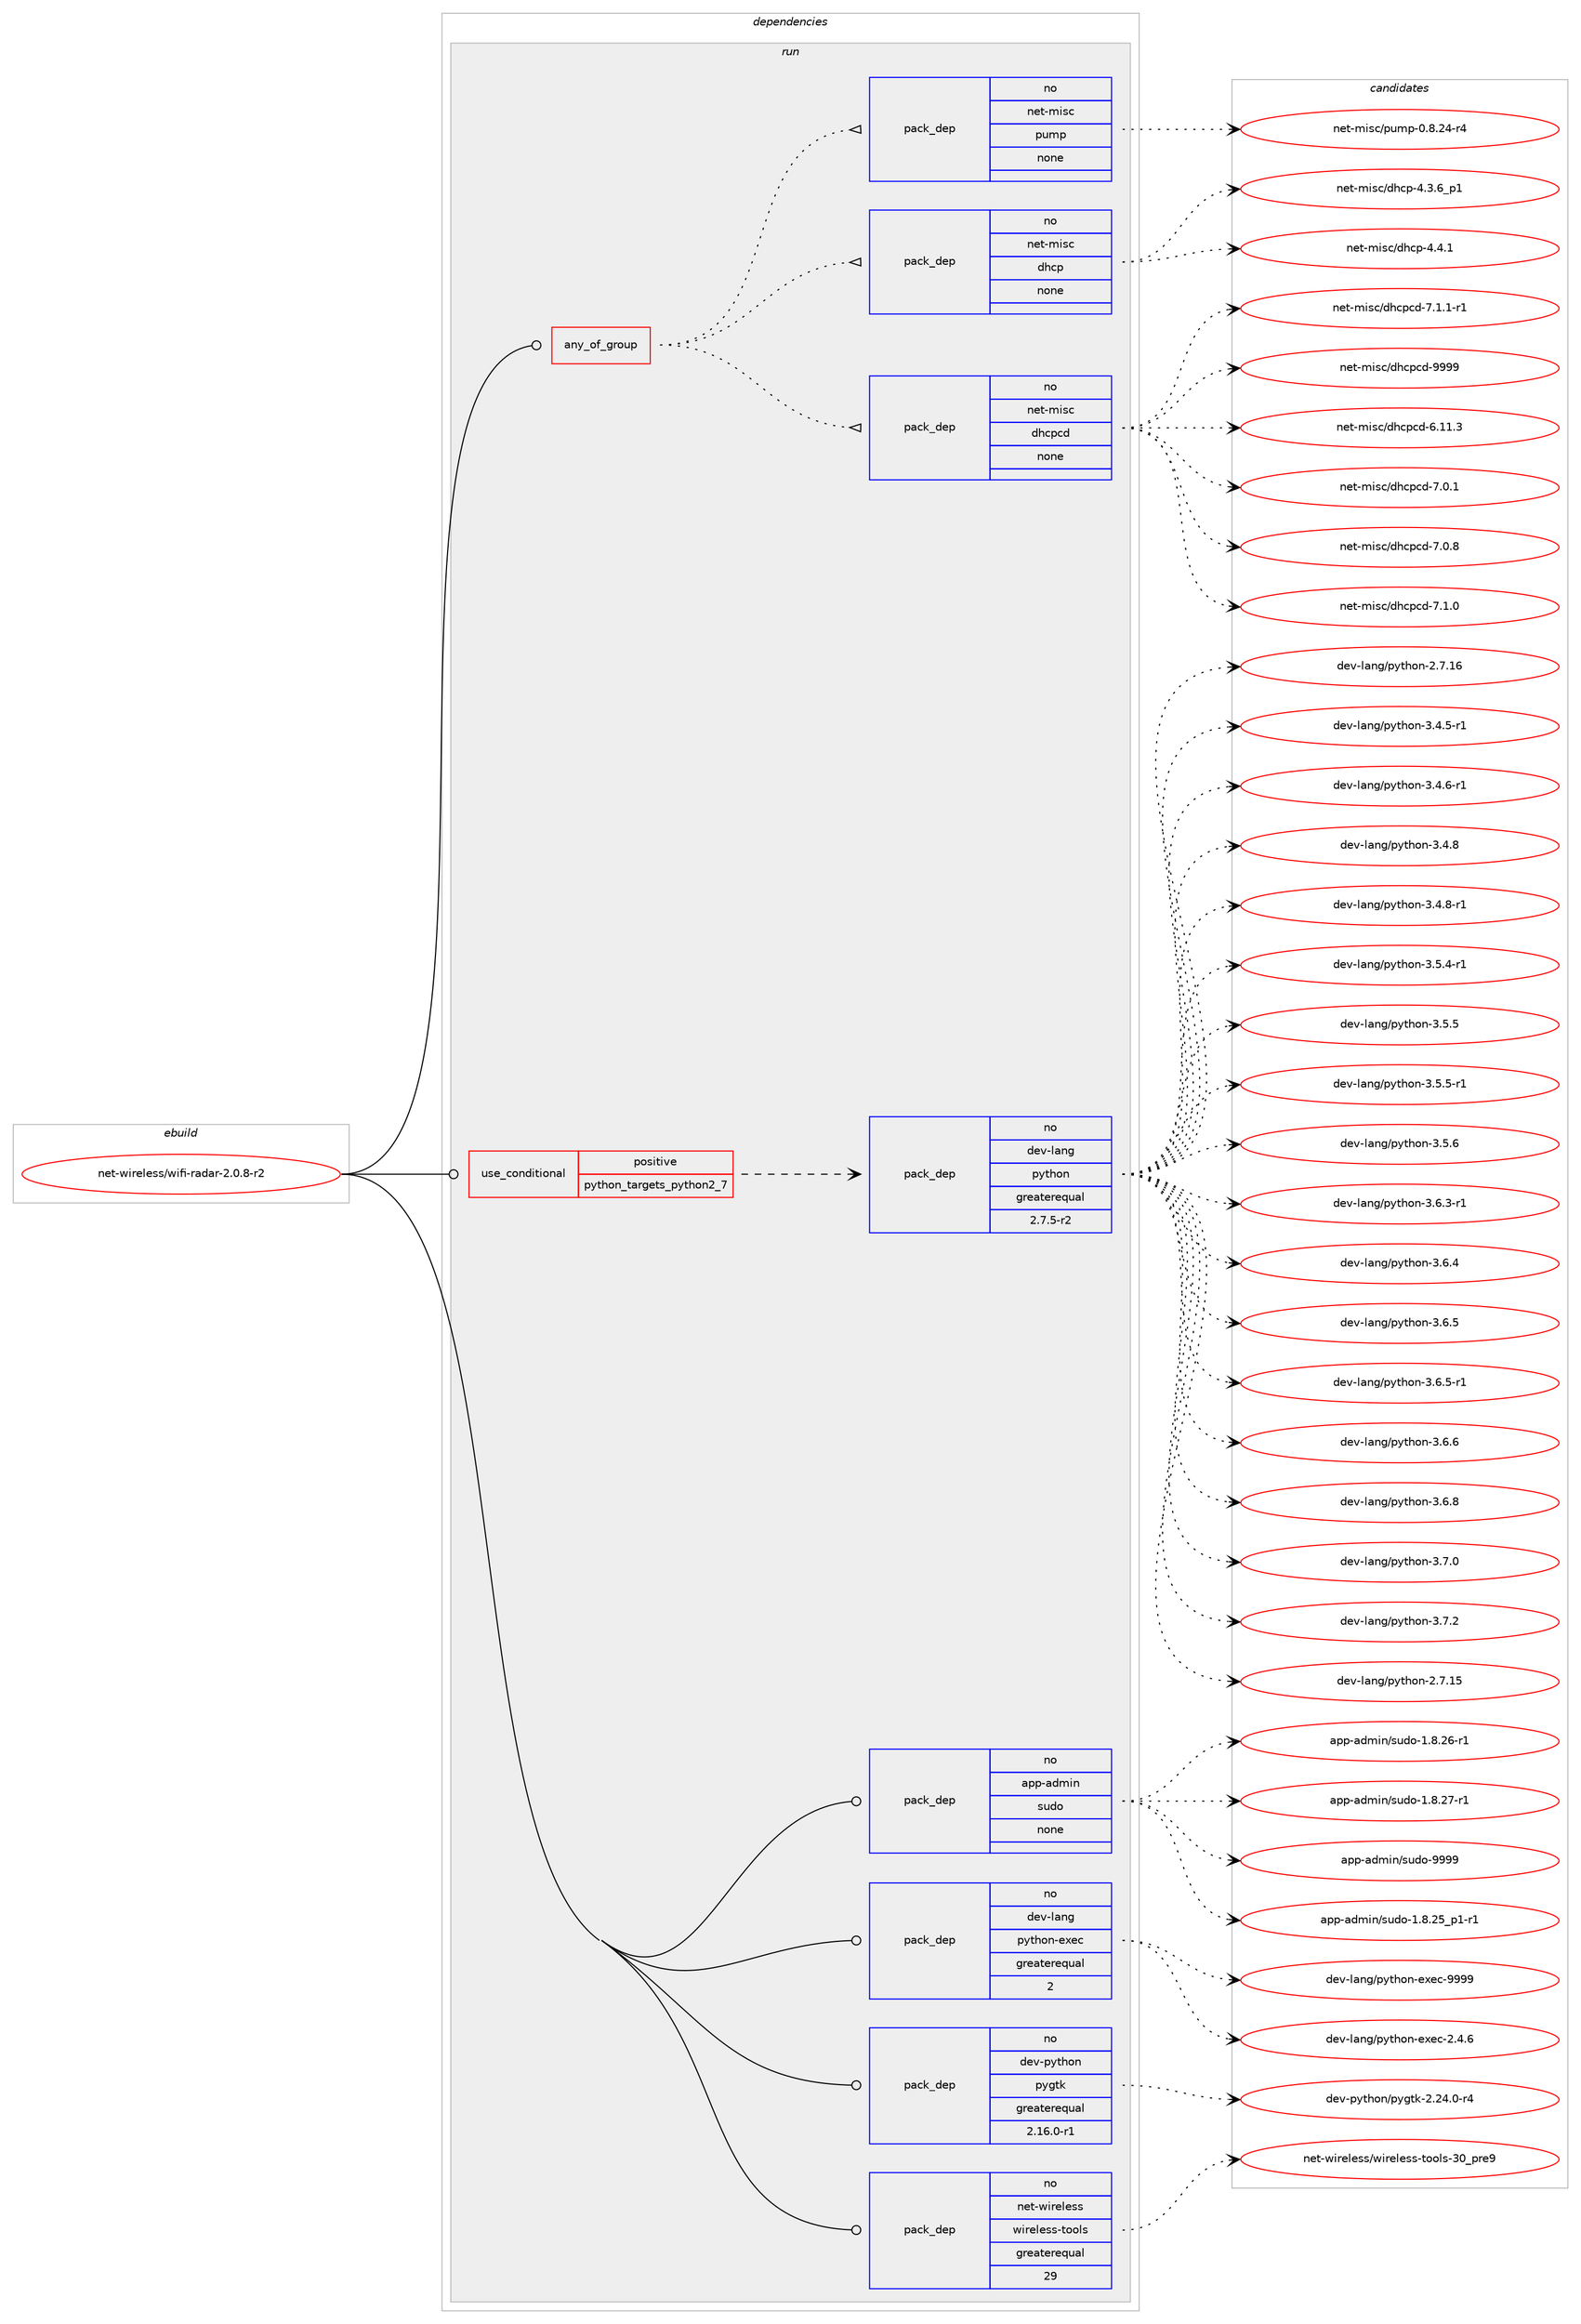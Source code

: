 digraph prolog {

# *************
# Graph options
# *************

newrank=true;
concentrate=true;
compound=true;
graph [rankdir=LR,fontname=Helvetica,fontsize=10,ranksep=1.5];#, ranksep=2.5, nodesep=0.2];
edge  [arrowhead=vee];
node  [fontname=Helvetica,fontsize=10];

# **********
# The ebuild
# **********

subgraph cluster_leftcol {
color=gray;
rank=same;
label=<<i>ebuild</i>>;
id [label="net-wireless/wifi-radar-2.0.8-r2", color=red, width=4, href="../net-wireless/wifi-radar-2.0.8-r2.svg"];
}

# ****************
# The dependencies
# ****************

subgraph cluster_midcol {
color=gray;
label=<<i>dependencies</i>>;
subgraph cluster_compile {
fillcolor="#eeeeee";
style=filled;
label=<<i>compile</i>>;
}
subgraph cluster_compileandrun {
fillcolor="#eeeeee";
style=filled;
label=<<i>compile and run</i>>;
}
subgraph cluster_run {
fillcolor="#eeeeee";
style=filled;
label=<<i>run</i>>;
subgraph any26683 {
dependency1681672 [label=<<TABLE BORDER="0" CELLBORDER="1" CELLSPACING="0" CELLPADDING="4"><TR><TD CELLPADDING="10">any_of_group</TD></TR></TABLE>>, shape=none, color=red];subgraph pack1202569 {
dependency1681673 [label=<<TABLE BORDER="0" CELLBORDER="1" CELLSPACING="0" CELLPADDING="4" WIDTH="220"><TR><TD ROWSPAN="6" CELLPADDING="30">pack_dep</TD></TR><TR><TD WIDTH="110">no</TD></TR><TR><TD>net-misc</TD></TR><TR><TD>dhcpcd</TD></TR><TR><TD>none</TD></TR><TR><TD></TD></TR></TABLE>>, shape=none, color=blue];
}
dependency1681672:e -> dependency1681673:w [weight=20,style="dotted",arrowhead="oinv"];
subgraph pack1202570 {
dependency1681674 [label=<<TABLE BORDER="0" CELLBORDER="1" CELLSPACING="0" CELLPADDING="4" WIDTH="220"><TR><TD ROWSPAN="6" CELLPADDING="30">pack_dep</TD></TR><TR><TD WIDTH="110">no</TD></TR><TR><TD>net-misc</TD></TR><TR><TD>dhcp</TD></TR><TR><TD>none</TD></TR><TR><TD></TD></TR></TABLE>>, shape=none, color=blue];
}
dependency1681672:e -> dependency1681674:w [weight=20,style="dotted",arrowhead="oinv"];
subgraph pack1202571 {
dependency1681675 [label=<<TABLE BORDER="0" CELLBORDER="1" CELLSPACING="0" CELLPADDING="4" WIDTH="220"><TR><TD ROWSPAN="6" CELLPADDING="30">pack_dep</TD></TR><TR><TD WIDTH="110">no</TD></TR><TR><TD>net-misc</TD></TR><TR><TD>pump</TD></TR><TR><TD>none</TD></TR><TR><TD></TD></TR></TABLE>>, shape=none, color=blue];
}
dependency1681672:e -> dependency1681675:w [weight=20,style="dotted",arrowhead="oinv"];
}
id:e -> dependency1681672:w [weight=20,style="solid",arrowhead="odot"];
subgraph cond451578 {
dependency1681676 [label=<<TABLE BORDER="0" CELLBORDER="1" CELLSPACING="0" CELLPADDING="4"><TR><TD ROWSPAN="3" CELLPADDING="10">use_conditional</TD></TR><TR><TD>positive</TD></TR><TR><TD>python_targets_python2_7</TD></TR></TABLE>>, shape=none, color=red];
subgraph pack1202572 {
dependency1681677 [label=<<TABLE BORDER="0" CELLBORDER="1" CELLSPACING="0" CELLPADDING="4" WIDTH="220"><TR><TD ROWSPAN="6" CELLPADDING="30">pack_dep</TD></TR><TR><TD WIDTH="110">no</TD></TR><TR><TD>dev-lang</TD></TR><TR><TD>python</TD></TR><TR><TD>greaterequal</TD></TR><TR><TD>2.7.5-r2</TD></TR></TABLE>>, shape=none, color=blue];
}
dependency1681676:e -> dependency1681677:w [weight=20,style="dashed",arrowhead="vee"];
}
id:e -> dependency1681676:w [weight=20,style="solid",arrowhead="odot"];
subgraph pack1202573 {
dependency1681678 [label=<<TABLE BORDER="0" CELLBORDER="1" CELLSPACING="0" CELLPADDING="4" WIDTH="220"><TR><TD ROWSPAN="6" CELLPADDING="30">pack_dep</TD></TR><TR><TD WIDTH="110">no</TD></TR><TR><TD>app-admin</TD></TR><TR><TD>sudo</TD></TR><TR><TD>none</TD></TR><TR><TD></TD></TR></TABLE>>, shape=none, color=blue];
}
id:e -> dependency1681678:w [weight=20,style="solid",arrowhead="odot"];
subgraph pack1202574 {
dependency1681679 [label=<<TABLE BORDER="0" CELLBORDER="1" CELLSPACING="0" CELLPADDING="4" WIDTH="220"><TR><TD ROWSPAN="6" CELLPADDING="30">pack_dep</TD></TR><TR><TD WIDTH="110">no</TD></TR><TR><TD>dev-lang</TD></TR><TR><TD>python-exec</TD></TR><TR><TD>greaterequal</TD></TR><TR><TD>2</TD></TR></TABLE>>, shape=none, color=blue];
}
id:e -> dependency1681679:w [weight=20,style="solid",arrowhead="odot"];
subgraph pack1202575 {
dependency1681680 [label=<<TABLE BORDER="0" CELLBORDER="1" CELLSPACING="0" CELLPADDING="4" WIDTH="220"><TR><TD ROWSPAN="6" CELLPADDING="30">pack_dep</TD></TR><TR><TD WIDTH="110">no</TD></TR><TR><TD>dev-python</TD></TR><TR><TD>pygtk</TD></TR><TR><TD>greaterequal</TD></TR><TR><TD>2.16.0-r1</TD></TR></TABLE>>, shape=none, color=blue];
}
id:e -> dependency1681680:w [weight=20,style="solid",arrowhead="odot"];
subgraph pack1202576 {
dependency1681681 [label=<<TABLE BORDER="0" CELLBORDER="1" CELLSPACING="0" CELLPADDING="4" WIDTH="220"><TR><TD ROWSPAN="6" CELLPADDING="30">pack_dep</TD></TR><TR><TD WIDTH="110">no</TD></TR><TR><TD>net-wireless</TD></TR><TR><TD>wireless-tools</TD></TR><TR><TD>greaterequal</TD></TR><TR><TD>29</TD></TR></TABLE>>, shape=none, color=blue];
}
id:e -> dependency1681681:w [weight=20,style="solid",arrowhead="odot"];
}
}

# **************
# The candidates
# **************

subgraph cluster_choices {
rank=same;
color=gray;
label=<<i>candidates</i>>;

subgraph choice1202569 {
color=black;
nodesep=1;
choice110101116451091051159947100104991129910045544649494651 [label="net-misc/dhcpcd-6.11.3", color=red, width=4,href="../net-misc/dhcpcd-6.11.3.svg"];
choice1101011164510910511599471001049911299100455546484649 [label="net-misc/dhcpcd-7.0.1", color=red, width=4,href="../net-misc/dhcpcd-7.0.1.svg"];
choice1101011164510910511599471001049911299100455546484656 [label="net-misc/dhcpcd-7.0.8", color=red, width=4,href="../net-misc/dhcpcd-7.0.8.svg"];
choice1101011164510910511599471001049911299100455546494648 [label="net-misc/dhcpcd-7.1.0", color=red, width=4,href="../net-misc/dhcpcd-7.1.0.svg"];
choice11010111645109105115994710010499112991004555464946494511449 [label="net-misc/dhcpcd-7.1.1-r1", color=red, width=4,href="../net-misc/dhcpcd-7.1.1-r1.svg"];
choice11010111645109105115994710010499112991004557575757 [label="net-misc/dhcpcd-9999", color=red, width=4,href="../net-misc/dhcpcd-9999.svg"];
dependency1681673:e -> choice110101116451091051159947100104991129910045544649494651:w [style=dotted,weight="100"];
dependency1681673:e -> choice1101011164510910511599471001049911299100455546484649:w [style=dotted,weight="100"];
dependency1681673:e -> choice1101011164510910511599471001049911299100455546484656:w [style=dotted,weight="100"];
dependency1681673:e -> choice1101011164510910511599471001049911299100455546494648:w [style=dotted,weight="100"];
dependency1681673:e -> choice11010111645109105115994710010499112991004555464946494511449:w [style=dotted,weight="100"];
dependency1681673:e -> choice11010111645109105115994710010499112991004557575757:w [style=dotted,weight="100"];
}
subgraph choice1202570 {
color=black;
nodesep=1;
choice110101116451091051159947100104991124552465146549511249 [label="net-misc/dhcp-4.3.6_p1", color=red, width=4,href="../net-misc/dhcp-4.3.6_p1.svg"];
choice11010111645109105115994710010499112455246524649 [label="net-misc/dhcp-4.4.1", color=red, width=4,href="../net-misc/dhcp-4.4.1.svg"];
dependency1681674:e -> choice110101116451091051159947100104991124552465146549511249:w [style=dotted,weight="100"];
dependency1681674:e -> choice11010111645109105115994710010499112455246524649:w [style=dotted,weight="100"];
}
subgraph choice1202571 {
color=black;
nodesep=1;
choice110101116451091051159947112117109112454846564650524511452 [label="net-misc/pump-0.8.24-r4", color=red, width=4,href="../net-misc/pump-0.8.24-r4.svg"];
dependency1681675:e -> choice110101116451091051159947112117109112454846564650524511452:w [style=dotted,weight="100"];
}
subgraph choice1202572 {
color=black;
nodesep=1;
choice10010111845108971101034711212111610411111045504655464953 [label="dev-lang/python-2.7.15", color=red, width=4,href="../dev-lang/python-2.7.15.svg"];
choice10010111845108971101034711212111610411111045504655464954 [label="dev-lang/python-2.7.16", color=red, width=4,href="../dev-lang/python-2.7.16.svg"];
choice1001011184510897110103471121211161041111104551465246534511449 [label="dev-lang/python-3.4.5-r1", color=red, width=4,href="../dev-lang/python-3.4.5-r1.svg"];
choice1001011184510897110103471121211161041111104551465246544511449 [label="dev-lang/python-3.4.6-r1", color=red, width=4,href="../dev-lang/python-3.4.6-r1.svg"];
choice100101118451089711010347112121116104111110455146524656 [label="dev-lang/python-3.4.8", color=red, width=4,href="../dev-lang/python-3.4.8.svg"];
choice1001011184510897110103471121211161041111104551465246564511449 [label="dev-lang/python-3.4.8-r1", color=red, width=4,href="../dev-lang/python-3.4.8-r1.svg"];
choice1001011184510897110103471121211161041111104551465346524511449 [label="dev-lang/python-3.5.4-r1", color=red, width=4,href="../dev-lang/python-3.5.4-r1.svg"];
choice100101118451089711010347112121116104111110455146534653 [label="dev-lang/python-3.5.5", color=red, width=4,href="../dev-lang/python-3.5.5.svg"];
choice1001011184510897110103471121211161041111104551465346534511449 [label="dev-lang/python-3.5.5-r1", color=red, width=4,href="../dev-lang/python-3.5.5-r1.svg"];
choice100101118451089711010347112121116104111110455146534654 [label="dev-lang/python-3.5.6", color=red, width=4,href="../dev-lang/python-3.5.6.svg"];
choice1001011184510897110103471121211161041111104551465446514511449 [label="dev-lang/python-3.6.3-r1", color=red, width=4,href="../dev-lang/python-3.6.3-r1.svg"];
choice100101118451089711010347112121116104111110455146544652 [label="dev-lang/python-3.6.4", color=red, width=4,href="../dev-lang/python-3.6.4.svg"];
choice100101118451089711010347112121116104111110455146544653 [label="dev-lang/python-3.6.5", color=red, width=4,href="../dev-lang/python-3.6.5.svg"];
choice1001011184510897110103471121211161041111104551465446534511449 [label="dev-lang/python-3.6.5-r1", color=red, width=4,href="../dev-lang/python-3.6.5-r1.svg"];
choice100101118451089711010347112121116104111110455146544654 [label="dev-lang/python-3.6.6", color=red, width=4,href="../dev-lang/python-3.6.6.svg"];
choice100101118451089711010347112121116104111110455146544656 [label="dev-lang/python-3.6.8", color=red, width=4,href="../dev-lang/python-3.6.8.svg"];
choice100101118451089711010347112121116104111110455146554648 [label="dev-lang/python-3.7.0", color=red, width=4,href="../dev-lang/python-3.7.0.svg"];
choice100101118451089711010347112121116104111110455146554650 [label="dev-lang/python-3.7.2", color=red, width=4,href="../dev-lang/python-3.7.2.svg"];
dependency1681677:e -> choice10010111845108971101034711212111610411111045504655464953:w [style=dotted,weight="100"];
dependency1681677:e -> choice10010111845108971101034711212111610411111045504655464954:w [style=dotted,weight="100"];
dependency1681677:e -> choice1001011184510897110103471121211161041111104551465246534511449:w [style=dotted,weight="100"];
dependency1681677:e -> choice1001011184510897110103471121211161041111104551465246544511449:w [style=dotted,weight="100"];
dependency1681677:e -> choice100101118451089711010347112121116104111110455146524656:w [style=dotted,weight="100"];
dependency1681677:e -> choice1001011184510897110103471121211161041111104551465246564511449:w [style=dotted,weight="100"];
dependency1681677:e -> choice1001011184510897110103471121211161041111104551465346524511449:w [style=dotted,weight="100"];
dependency1681677:e -> choice100101118451089711010347112121116104111110455146534653:w [style=dotted,weight="100"];
dependency1681677:e -> choice1001011184510897110103471121211161041111104551465346534511449:w [style=dotted,weight="100"];
dependency1681677:e -> choice100101118451089711010347112121116104111110455146534654:w [style=dotted,weight="100"];
dependency1681677:e -> choice1001011184510897110103471121211161041111104551465446514511449:w [style=dotted,weight="100"];
dependency1681677:e -> choice100101118451089711010347112121116104111110455146544652:w [style=dotted,weight="100"];
dependency1681677:e -> choice100101118451089711010347112121116104111110455146544653:w [style=dotted,weight="100"];
dependency1681677:e -> choice1001011184510897110103471121211161041111104551465446534511449:w [style=dotted,weight="100"];
dependency1681677:e -> choice100101118451089711010347112121116104111110455146544654:w [style=dotted,weight="100"];
dependency1681677:e -> choice100101118451089711010347112121116104111110455146544656:w [style=dotted,weight="100"];
dependency1681677:e -> choice100101118451089711010347112121116104111110455146554648:w [style=dotted,weight="100"];
dependency1681677:e -> choice100101118451089711010347112121116104111110455146554650:w [style=dotted,weight="100"];
}
subgraph choice1202573 {
color=black;
nodesep=1;
choice971121124597100109105110471151171001114549465646505395112494511449 [label="app-admin/sudo-1.8.25_p1-r1", color=red, width=4,href="../app-admin/sudo-1.8.25_p1-r1.svg"];
choice97112112459710010910511047115117100111454946564650544511449 [label="app-admin/sudo-1.8.26-r1", color=red, width=4,href="../app-admin/sudo-1.8.26-r1.svg"];
choice97112112459710010910511047115117100111454946564650554511449 [label="app-admin/sudo-1.8.27-r1", color=red, width=4,href="../app-admin/sudo-1.8.27-r1.svg"];
choice971121124597100109105110471151171001114557575757 [label="app-admin/sudo-9999", color=red, width=4,href="../app-admin/sudo-9999.svg"];
dependency1681678:e -> choice971121124597100109105110471151171001114549465646505395112494511449:w [style=dotted,weight="100"];
dependency1681678:e -> choice97112112459710010910511047115117100111454946564650544511449:w [style=dotted,weight="100"];
dependency1681678:e -> choice97112112459710010910511047115117100111454946564650554511449:w [style=dotted,weight="100"];
dependency1681678:e -> choice971121124597100109105110471151171001114557575757:w [style=dotted,weight="100"];
}
subgraph choice1202574 {
color=black;
nodesep=1;
choice1001011184510897110103471121211161041111104510112010199455046524654 [label="dev-lang/python-exec-2.4.6", color=red, width=4,href="../dev-lang/python-exec-2.4.6.svg"];
choice10010111845108971101034711212111610411111045101120101994557575757 [label="dev-lang/python-exec-9999", color=red, width=4,href="../dev-lang/python-exec-9999.svg"];
dependency1681679:e -> choice1001011184510897110103471121211161041111104510112010199455046524654:w [style=dotted,weight="100"];
dependency1681679:e -> choice10010111845108971101034711212111610411111045101120101994557575757:w [style=dotted,weight="100"];
}
subgraph choice1202575 {
color=black;
nodesep=1;
choice1001011184511212111610411111047112121103116107455046505246484511452 [label="dev-python/pygtk-2.24.0-r4", color=red, width=4,href="../dev-python/pygtk-2.24.0-r4.svg"];
dependency1681680:e -> choice1001011184511212111610411111047112121103116107455046505246484511452:w [style=dotted,weight="100"];
}
subgraph choice1202576 {
color=black;
nodesep=1;
choice1101011164511910511410110810111511547119105114101108101115115451161111111081154551489511211410157 [label="net-wireless/wireless-tools-30_pre9", color=red, width=4,href="../net-wireless/wireless-tools-30_pre9.svg"];
dependency1681681:e -> choice1101011164511910511410110810111511547119105114101108101115115451161111111081154551489511211410157:w [style=dotted,weight="100"];
}
}

}
